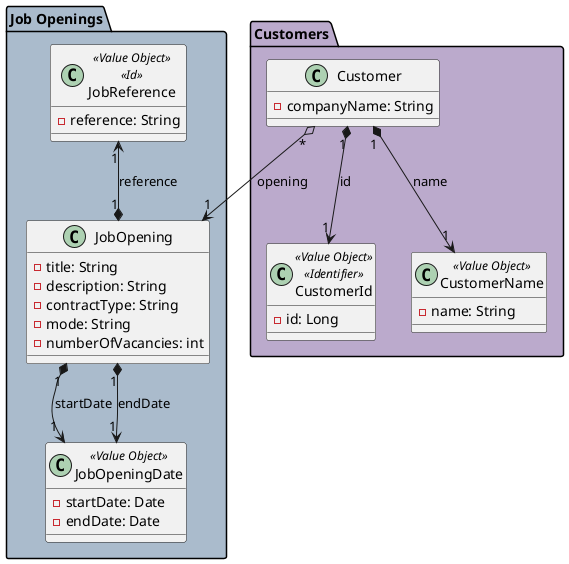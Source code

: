 @startuml

package "Job Openings" #aabbcc {
    class JobOpening {
        - title: String
        - description: String
        - contractType: String
        - mode: String
        - numberOfVacancies: int
    }

    class JobReference <<Value Object>> <<Id>> {
        - reference: String
    }

    class JobOpeningDate <<Value Object>> {
        - startDate: Date
        - endDate: Date
    }

    JobOpening "1" *-up-> "1" JobReference: reference
    JobOpening "1" *--> "1" JobOpeningDate: startDate
    JobOpening "1" *--> "1" JobOpeningDate: endDate
}

package "Customers" #bbaacc {
    class Customer {
        - companyName: String
    }

    class CustomerId <<Value Object>> <<Identifier>> {
        - id: Long
    }

    class CustomerName <<Value Object>> {
        - name: String
    }

    Customer "1" *--> "1" CustomerId: id
    Customer "1" *--> "1" CustomerName: name
    Customer "*" o--> "1" JobOpening: opening
}

@enduml